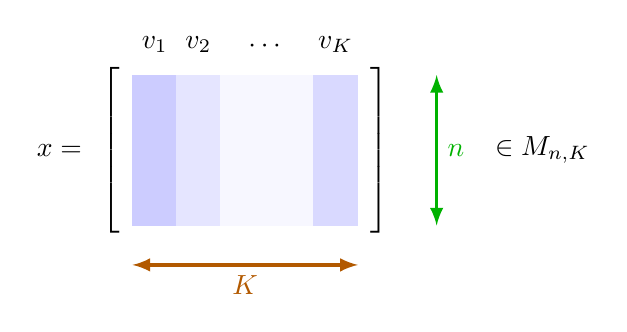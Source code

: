 ﻿\begin{tikzpicture}[scale=1]
%\usetikzlibrary{matrix, positioning}

\matrix(V) [matrix of math nodes,left delimiter={[},right delimiter={]}]
{
  X & X & \phantom{XXX} & X \\
  X & X & \phantom{XXX} & X \\
  X & X & \phantom{XXX} & X \\
  X & X & \phantom{XXX} & X \\
};

\fill [blue!20] (V-4-1.south west) rectangle (V-1-1.north east);
\fill [blue!10] (V-4-2.south west) rectangle (V-1-2.north east);
\fill [blue!3] (V-4-3.south west) rectangle (V-1-3.north east);
\fill [blue!15] (V-4-4.south west) rectangle (V-1-4.north east);

\node at (V-1-1) [above=4mm] {$v_1$};
\node at (V-1-2) [above=4mm] {$v_2$};
\node at (V-1-3) [above=4mm] {$\cdots$};
\node at (V-1-4) [above=4mm] {$v_K$};


\node at (V.west)[left=4mm] {$x = $};
\node at (V.east)[right=15mm] {$\in M_{n,K}$};


\draw[<->, >=latex, very thick, green!70!black] ($(V-1-4.north east)+(1,0)$) -- ($(V-4-4.south east)+(1,0)$) node[midway, right]{$n$};

\draw[<->, >=latex, very thick, orange!70!black] ($(V-4-1.south west)+(0,-0.5)$) -- ($(V-4-4.south east)+(0,-0.5)$) node[midway, below]{$K$};

\end{tikzpicture}